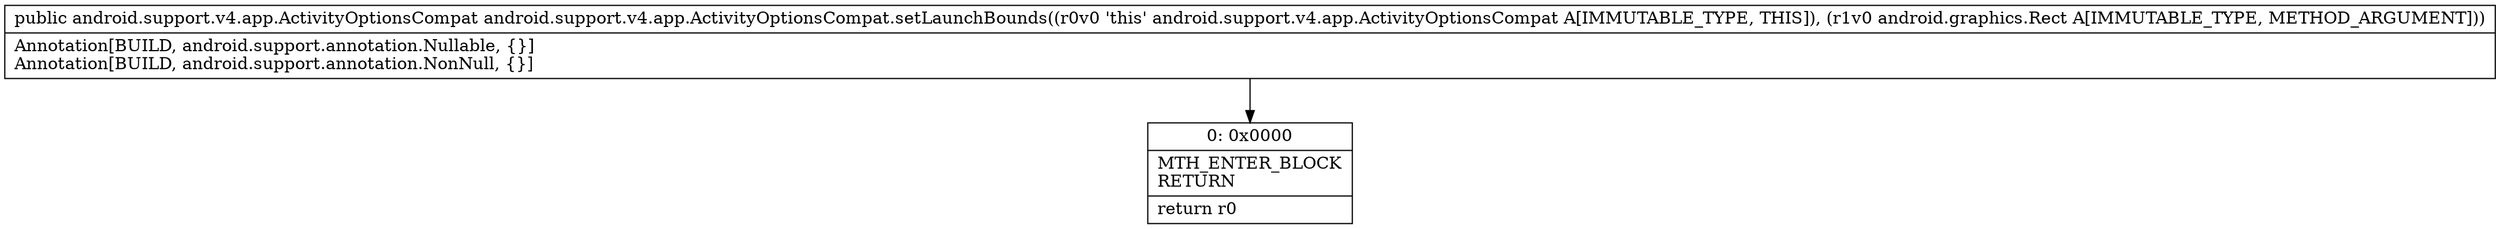 digraph "CFG forandroid.support.v4.app.ActivityOptionsCompat.setLaunchBounds(Landroid\/graphics\/Rect;)Landroid\/support\/v4\/app\/ActivityOptionsCompat;" {
Node_0 [shape=record,label="{0\:\ 0x0000|MTH_ENTER_BLOCK\lRETURN\l|return r0\l}"];
MethodNode[shape=record,label="{public android.support.v4.app.ActivityOptionsCompat android.support.v4.app.ActivityOptionsCompat.setLaunchBounds((r0v0 'this' android.support.v4.app.ActivityOptionsCompat A[IMMUTABLE_TYPE, THIS]), (r1v0 android.graphics.Rect A[IMMUTABLE_TYPE, METHOD_ARGUMENT]))  | Annotation[BUILD, android.support.annotation.Nullable, \{\}]\lAnnotation[BUILD, android.support.annotation.NonNull, \{\}]\l}"];
MethodNode -> Node_0;
}


